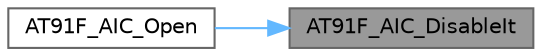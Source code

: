 digraph "AT91F_AIC_DisableIt"
{
 // LATEX_PDF_SIZE
  bgcolor="transparent";
  edge [fontname=Helvetica,fontsize=10,labelfontname=Helvetica,labelfontsize=10];
  node [fontname=Helvetica,fontsize=10,shape=box,height=0.2,width=0.4];
  rankdir="RL";
  Node1 [id="Node000001",label="AT91F_AIC_DisableIt",height=0.2,width=0.4,color="gray40", fillcolor="grey60", style="filled", fontcolor="black",tooltip="Disable corresponding IT number."];
  Node1 -> Node2 [id="edge1_Node000001_Node000002",dir="back",color="steelblue1",style="solid",tooltip=" "];
  Node2 [id="Node000002",label="AT91F_AIC_Open",height=0.2,width=0.4,color="grey40", fillcolor="white", style="filled",URL="$lib___a_t91_s_a_m7_x128_8h.html#a2c691c1faa228b39706cbb7864462ef1",tooltip="Set exception vectors and AIC registers to default values."];
}
